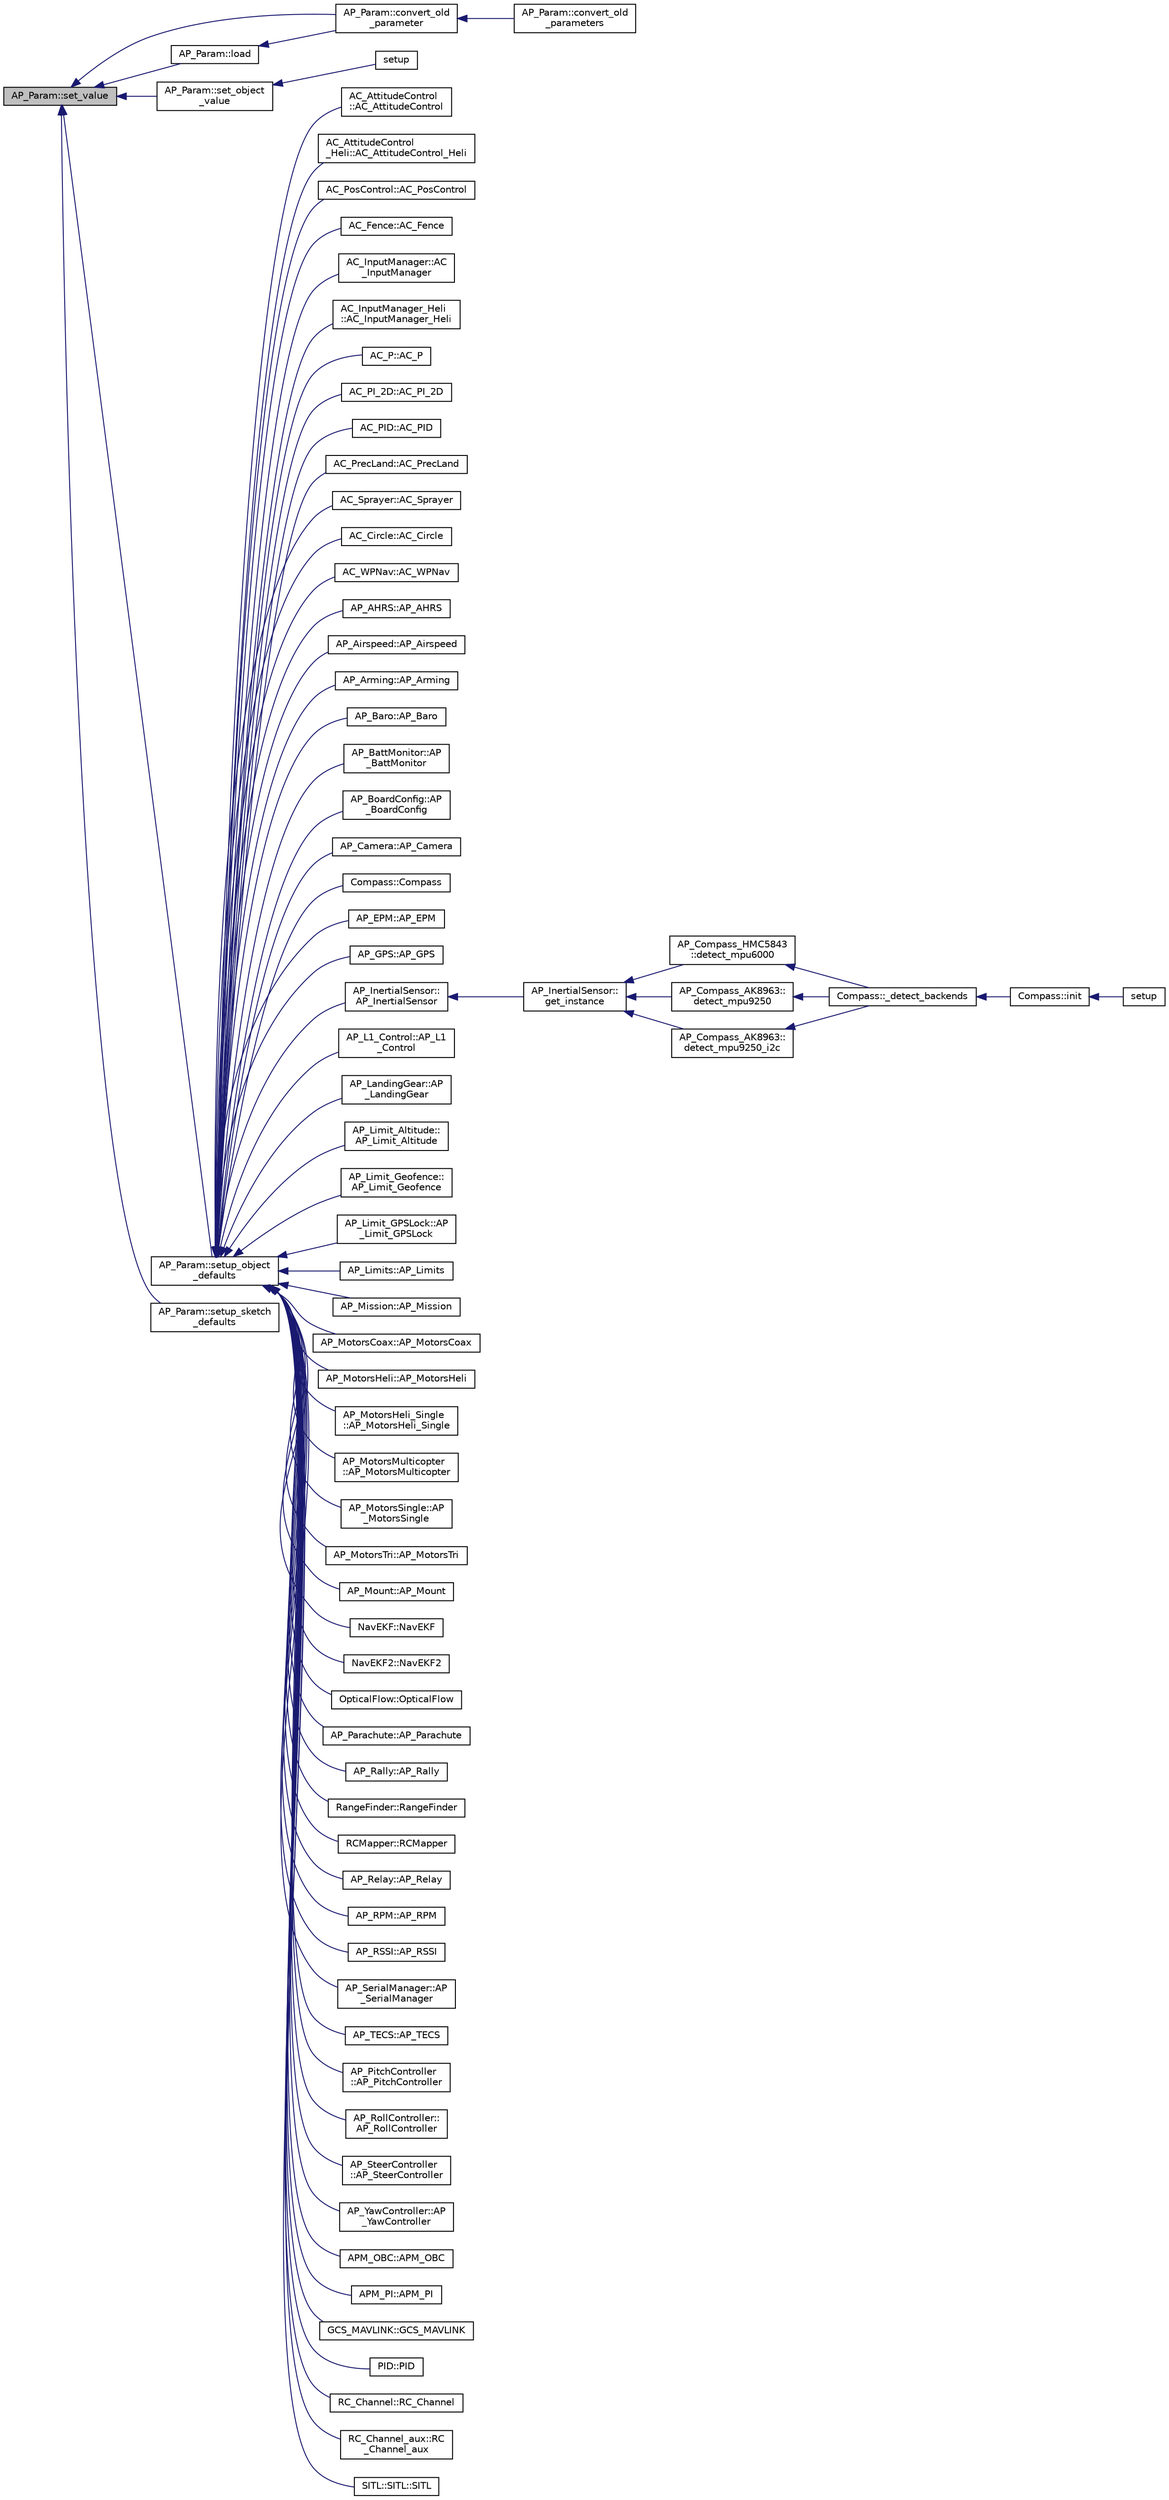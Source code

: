 digraph "AP_Param::set_value"
{
 // INTERACTIVE_SVG=YES
  edge [fontname="Helvetica",fontsize="10",labelfontname="Helvetica",labelfontsize="10"];
  node [fontname="Helvetica",fontsize="10",shape=record];
  rankdir="LR";
  Node1 [label="AP_Param::set_value",height=0.2,width=0.4,color="black", fillcolor="grey75", style="filled", fontcolor="black"];
  Node1 -> Node2 [dir="back",color="midnightblue",fontsize="10",style="solid",fontname="Helvetica"];
  Node2 [label="AP_Param::convert_old\l_parameter",height=0.2,width=0.4,color="black", fillcolor="white", style="filled",URL="$classAP__Param.html#a508aefe4d24c20bada33f79e8bb14a12"];
  Node2 -> Node3 [dir="back",color="midnightblue",fontsize="10",style="solid",fontname="Helvetica"];
  Node3 [label="AP_Param::convert_old\l_parameters",height=0.2,width=0.4,color="black", fillcolor="white", style="filled",URL="$classAP__Param.html#a25fd45233974736c2ac8e4680882a235"];
  Node1 -> Node4 [dir="back",color="midnightblue",fontsize="10",style="solid",fontname="Helvetica"];
  Node4 [label="AP_Param::load",height=0.2,width=0.4,color="black", fillcolor="white", style="filled",URL="$classAP__Param.html#acc7389e0ddc7f46347692a18c43a8d80"];
  Node4 -> Node2 [dir="back",color="midnightblue",fontsize="10",style="solid",fontname="Helvetica"];
  Node1 -> Node5 [dir="back",color="midnightblue",fontsize="10",style="solid",fontname="Helvetica"];
  Node5 [label="AP_Param::set_object\l_value",height=0.2,width=0.4,color="black", fillcolor="white", style="filled",URL="$classAP__Param.html#a7a2885d74aa1c400b62b7464a53ae933"];
  Node5 -> Node6 [dir="back",color="midnightblue",fontsize="10",style="solid",fontname="Helvetica"];
  Node6 [label="setup",height=0.2,width=0.4,color="black", fillcolor="white", style="filled",URL="$Airspeed_8cpp.html#a4fc01d736fe50cf5b977f755b675f11d"];
  Node1 -> Node7 [dir="back",color="midnightblue",fontsize="10",style="solid",fontname="Helvetica"];
  Node7 [label="AP_Param::setup_object\l_defaults",height=0.2,width=0.4,color="black", fillcolor="white", style="filled",URL="$classAP__Param.html#a5f6dcfce1c0a79cf5bd81283e22f3201"];
  Node7 -> Node8 [dir="back",color="midnightblue",fontsize="10",style="solid",fontname="Helvetica"];
  Node8 [label="AC_AttitudeControl\l::AC_AttitudeControl",height=0.2,width=0.4,color="black", fillcolor="white", style="filled",URL="$classAC__AttitudeControl.html#ad2c6d864093ea916550cea4c16af949e"];
  Node7 -> Node9 [dir="back",color="midnightblue",fontsize="10",style="solid",fontname="Helvetica"];
  Node9 [label="AC_AttitudeControl\l_Heli::AC_AttitudeControl_Heli",height=0.2,width=0.4,color="black", fillcolor="white", style="filled",URL="$classAC__AttitudeControl__Heli.html#abd6f7eb56970ec69730978dbf91134eb"];
  Node7 -> Node10 [dir="back",color="midnightblue",fontsize="10",style="solid",fontname="Helvetica"];
  Node10 [label="AC_PosControl::AC_PosControl",height=0.2,width=0.4,color="black", fillcolor="white", style="filled",URL="$classAC__PosControl.html#a64b8e0a484a5be1f23cd3e6fd38faf0a",tooltip="Constructor. "];
  Node7 -> Node11 [dir="back",color="midnightblue",fontsize="10",style="solid",fontname="Helvetica"];
  Node11 [label="AC_Fence::AC_Fence",height=0.2,width=0.4,color="black", fillcolor="white", style="filled",URL="$classAC__Fence.html#a2cd3e448d776bb7d2faac9e1cc59cc22",tooltip="Constructor. "];
  Node7 -> Node12 [dir="back",color="midnightblue",fontsize="10",style="solid",fontname="Helvetica"];
  Node12 [label="AC_InputManager::AC\l_InputManager",height=0.2,width=0.4,color="black", fillcolor="white", style="filled",URL="$classAC__InputManager.html#aa0b7651502516212bfc3147f0f709641"];
  Node7 -> Node13 [dir="back",color="midnightblue",fontsize="10",style="solid",fontname="Helvetica"];
  Node13 [label="AC_InputManager_Heli\l::AC_InputManager_Heli",height=0.2,width=0.4,color="black", fillcolor="white", style="filled",URL="$classAC__InputManager__Heli.html#a17b76b52c6f7baba0d93878ea1d6dbc0"];
  Node7 -> Node14 [dir="back",color="midnightblue",fontsize="10",style="solid",fontname="Helvetica"];
  Node14 [label="AC_P::AC_P",height=0.2,width=0.4,color="black", fillcolor="white", style="filled",URL="$classAC__P.html#a86b4d2f7dc92d0f986f0334cca2a3a5d"];
  Node7 -> Node15 [dir="back",color="midnightblue",fontsize="10",style="solid",fontname="Helvetica"];
  Node15 [label="AC_PI_2D::AC_PI_2D",height=0.2,width=0.4,color="black", fillcolor="white", style="filled",URL="$classAC__PI__2D.html#a40eafe56cc5a4246045cb97e1ec751ce"];
  Node7 -> Node16 [dir="back",color="midnightblue",fontsize="10",style="solid",fontname="Helvetica"];
  Node16 [label="AC_PID::AC_PID",height=0.2,width=0.4,color="black", fillcolor="white", style="filled",URL="$classAC__PID.html#ad324f276474749d6130985500f5c7c1b"];
  Node7 -> Node17 [dir="back",color="midnightblue",fontsize="10",style="solid",fontname="Helvetica"];
  Node17 [label="AC_PrecLand::AC_PrecLand",height=0.2,width=0.4,color="black", fillcolor="white", style="filled",URL="$classAC__PrecLand.html#a681234ba42bd7c81aa77f94863bb4c74"];
  Node7 -> Node18 [dir="back",color="midnightblue",fontsize="10",style="solid",fontname="Helvetica"];
  Node18 [label="AC_Sprayer::AC_Sprayer",height=0.2,width=0.4,color="black", fillcolor="white", style="filled",URL="$classAC__Sprayer.html#a490831ebab0593e6fe97b834caa41976",tooltip="Constructor. "];
  Node7 -> Node19 [dir="back",color="midnightblue",fontsize="10",style="solid",fontname="Helvetica"];
  Node19 [label="AC_Circle::AC_Circle",height=0.2,width=0.4,color="black", fillcolor="white", style="filled",URL="$classAC__Circle.html#a5221f6b8f2ca6e1d1a4186e468275079",tooltip="Constructor. "];
  Node7 -> Node20 [dir="back",color="midnightblue",fontsize="10",style="solid",fontname="Helvetica"];
  Node20 [label="AC_WPNav::AC_WPNav",height=0.2,width=0.4,color="black", fillcolor="white", style="filled",URL="$classAC__WPNav.html#a8cfb106723e5004835c25542e3178c47",tooltip="Constructor. "];
  Node7 -> Node21 [dir="back",color="midnightblue",fontsize="10",style="solid",fontname="Helvetica"];
  Node21 [label="AP_AHRS::AP_AHRS",height=0.2,width=0.4,color="black", fillcolor="white", style="filled",URL="$classAP__AHRS.html#ab45fc4a074f3cfe5866c934f8d05c861"];
  Node7 -> Node22 [dir="back",color="midnightblue",fontsize="10",style="solid",fontname="Helvetica"];
  Node22 [label="AP_Airspeed::AP_Airspeed",height=0.2,width=0.4,color="black", fillcolor="white", style="filled",URL="$classAP__Airspeed.html#abe9183da5f203c99759849fdc875c295"];
  Node7 -> Node23 [dir="back",color="midnightblue",fontsize="10",style="solid",fontname="Helvetica"];
  Node23 [label="AP_Arming::AP_Arming",height=0.2,width=0.4,color="black", fillcolor="white", style="filled",URL="$classAP__Arming.html#abe64a0a2e23523191590d561b155210a"];
  Node7 -> Node24 [dir="back",color="midnightblue",fontsize="10",style="solid",fontname="Helvetica"];
  Node24 [label="AP_Baro::AP_Baro",height=0.2,width=0.4,color="black", fillcolor="white", style="filled",URL="$classAP__Baro.html#a2365014f8266bebaf041590ff2df01cb"];
  Node7 -> Node25 [dir="back",color="midnightblue",fontsize="10",style="solid",fontname="Helvetica"];
  Node25 [label="AP_BattMonitor::AP\l_BattMonitor",height=0.2,width=0.4,color="black", fillcolor="white", style="filled",URL="$classAP__BattMonitor.html#aaed251d031fd70a8a10eeb41fc0bc901",tooltip="Constructor. "];
  Node7 -> Node26 [dir="back",color="midnightblue",fontsize="10",style="solid",fontname="Helvetica"];
  Node26 [label="AP_BoardConfig::AP\l_BoardConfig",height=0.2,width=0.4,color="black", fillcolor="white", style="filled",URL="$classAP__BoardConfig.html#a49a7027797d4a5fd9be56b55c85b8e90"];
  Node7 -> Node27 [dir="back",color="midnightblue",fontsize="10",style="solid",fontname="Helvetica"];
  Node27 [label="AP_Camera::AP_Camera",height=0.2,width=0.4,color="black", fillcolor="white", style="filled",URL="$classAP__Camera.html#aa6b15b7f84f291994d90173332891510"];
  Node7 -> Node28 [dir="back",color="midnightblue",fontsize="10",style="solid",fontname="Helvetica"];
  Node28 [label="Compass::Compass",height=0.2,width=0.4,color="black", fillcolor="white", style="filled",URL="$classCompass.html#a68bd2a073cc0d461b2b46529aae04765"];
  Node7 -> Node29 [dir="back",color="midnightblue",fontsize="10",style="solid",fontname="Helvetica"];
  Node29 [label="AP_EPM::AP_EPM",height=0.2,width=0.4,color="black", fillcolor="white", style="filled",URL="$classAP__EPM.html#acfc25833beaff77f8991e9adedebcf7d"];
  Node7 -> Node30 [dir="back",color="midnightblue",fontsize="10",style="solid",fontname="Helvetica"];
  Node30 [label="AP_GPS::AP_GPS",height=0.2,width=0.4,color="black", fillcolor="white", style="filled",URL="$classAP__GPS.html#aa64e78056c0899273bae42ac4874b7e0"];
  Node7 -> Node31 [dir="back",color="midnightblue",fontsize="10",style="solid",fontname="Helvetica"];
  Node31 [label="AP_InertialSensor::\lAP_InertialSensor",height=0.2,width=0.4,color="black", fillcolor="white", style="filled",URL="$classAP__InertialSensor.html#affc63e7edc9be1b0e128b8da3b8a24a5"];
  Node31 -> Node32 [dir="back",color="midnightblue",fontsize="10",style="solid",fontname="Helvetica"];
  Node32 [label="AP_InertialSensor::\lget_instance",height=0.2,width=0.4,color="black", fillcolor="white", style="filled",URL="$classAP__InertialSensor.html#a2b206efafbcc14f62bf6cf121eaca780"];
  Node32 -> Node33 [dir="back",color="midnightblue",fontsize="10",style="solid",fontname="Helvetica"];
  Node33 [label="AP_Compass_HMC5843\l::detect_mpu6000",height=0.2,width=0.4,color="black", fillcolor="white", style="filled",URL="$classAP__Compass__HMC5843.html#a2d2ef5ae1ad3257d2e44ffb6eeb1b866"];
  Node33 -> Node34 [dir="back",color="midnightblue",fontsize="10",style="solid",fontname="Helvetica"];
  Node34 [label="Compass::_detect_backends",height=0.2,width=0.4,color="black", fillcolor="white", style="filled",URL="$classCompass.html#a1c48170d8c8966b22fb150b1634443ec"];
  Node34 -> Node35 [dir="back",color="midnightblue",fontsize="10",style="solid",fontname="Helvetica"];
  Node35 [label="Compass::init",height=0.2,width=0.4,color="black", fillcolor="white", style="filled",URL="$classCompass.html#a190aefc281aba88c7b16e4fc58035c5e"];
  Node35 -> Node36 [dir="back",color="midnightblue",fontsize="10",style="solid",fontname="Helvetica"];
  Node36 [label="setup",height=0.2,width=0.4,color="black", fillcolor="white", style="filled",URL="$AHRS__Test_8cpp.html#a7dfd9b79bc5a37d7df40207afbc5431f"];
  Node32 -> Node37 [dir="back",color="midnightblue",fontsize="10",style="solid",fontname="Helvetica"];
  Node37 [label="AP_Compass_AK8963::\ldetect_mpu9250",height=0.2,width=0.4,color="black", fillcolor="white", style="filled",URL="$classAP__Compass__AK8963.html#a878054ffb8a480d673c5945070a3399d"];
  Node37 -> Node34 [dir="back",color="midnightblue",fontsize="10",style="solid",fontname="Helvetica"];
  Node32 -> Node38 [dir="back",color="midnightblue",fontsize="10",style="solid",fontname="Helvetica"];
  Node38 [label="AP_Compass_AK8963::\ldetect_mpu9250_i2c",height=0.2,width=0.4,color="black", fillcolor="white", style="filled",URL="$classAP__Compass__AK8963.html#a0d77d55639011a39fa39a3fbfb11b9be"];
  Node38 -> Node34 [dir="back",color="midnightblue",fontsize="10",style="solid",fontname="Helvetica"];
  Node7 -> Node39 [dir="back",color="midnightblue",fontsize="10",style="solid",fontname="Helvetica"];
  Node39 [label="AP_L1_Control::AP_L1\l_Control",height=0.2,width=0.4,color="black", fillcolor="white", style="filled",URL="$classAP__L1__Control.html#ab05db857d5a6d3daa88bf03ae9d62fe2"];
  Node7 -> Node40 [dir="back",color="midnightblue",fontsize="10",style="solid",fontname="Helvetica"];
  Node40 [label="AP_LandingGear::AP\l_LandingGear",height=0.2,width=0.4,color="black", fillcolor="white", style="filled",URL="$classAP__LandingGear.html#ae8fa6dc4efcdf9316ce0409cd6783eb4",tooltip="Constructor. "];
  Node7 -> Node41 [dir="back",color="midnightblue",fontsize="10",style="solid",fontname="Helvetica"];
  Node41 [label="AP_Limit_Altitude::\lAP_Limit_Altitude",height=0.2,width=0.4,color="black", fillcolor="white", style="filled",URL="$classAP__Limit__Altitude.html#a5256a10c642ae4505bee2351ac9d22db"];
  Node7 -> Node42 [dir="back",color="midnightblue",fontsize="10",style="solid",fontname="Helvetica"];
  Node42 [label="AP_Limit_Geofence::\lAP_Limit_Geofence",height=0.2,width=0.4,color="black", fillcolor="white", style="filled",URL="$classAP__Limit__Geofence.html#a0d67d238f87096c8edbae5442f959d44"];
  Node7 -> Node43 [dir="back",color="midnightblue",fontsize="10",style="solid",fontname="Helvetica"];
  Node43 [label="AP_Limit_GPSLock::AP\l_Limit_GPSLock",height=0.2,width=0.4,color="black", fillcolor="white", style="filled",URL="$classAP__Limit__GPSLock.html#ab50dd1e4e7b08386e0c084a488a5d844"];
  Node7 -> Node44 [dir="back",color="midnightblue",fontsize="10",style="solid",fontname="Helvetica"];
  Node44 [label="AP_Limits::AP_Limits",height=0.2,width=0.4,color="black", fillcolor="white", style="filled",URL="$classAP__Limits.html#a03a9309b82fa7709b476f30d1f5fdda0"];
  Node7 -> Node45 [dir="back",color="midnightblue",fontsize="10",style="solid",fontname="Helvetica"];
  Node45 [label="AP_Mission::AP_Mission",height=0.2,width=0.4,color="black", fillcolor="white", style="filled",URL="$classAP__Mission.html#af358a877f089eac8034f4e26644ba4f3",tooltip="constructor "];
  Node7 -> Node46 [dir="back",color="midnightblue",fontsize="10",style="solid",fontname="Helvetica"];
  Node46 [label="AP_MotorsCoax::AP_MotorsCoax",height=0.2,width=0.4,color="black", fillcolor="white", style="filled",URL="$classAP__MotorsCoax.html#aca6f67174cb81a62d8675846cea0d3b4",tooltip="Constructor. "];
  Node7 -> Node47 [dir="back",color="midnightblue",fontsize="10",style="solid",fontname="Helvetica"];
  Node47 [label="AP_MotorsHeli::AP_MotorsHeli",height=0.2,width=0.4,color="black", fillcolor="white", style="filled",URL="$classAP__MotorsHeli.html#a800343822b4cef4639f4f0a563cb1875",tooltip="Constructor. "];
  Node7 -> Node48 [dir="back",color="midnightblue",fontsize="10",style="solid",fontname="Helvetica"];
  Node48 [label="AP_MotorsHeli_Single\l::AP_MotorsHeli_Single",height=0.2,width=0.4,color="black", fillcolor="white", style="filled",URL="$classAP__MotorsHeli__Single.html#a77e0ed103327bbf17e129bfe0bb20c7f"];
  Node7 -> Node49 [dir="back",color="midnightblue",fontsize="10",style="solid",fontname="Helvetica"];
  Node49 [label="AP_MotorsMulticopter\l::AP_MotorsMulticopter",height=0.2,width=0.4,color="black", fillcolor="white", style="filled",URL="$classAP__MotorsMulticopter.html#ad6ae4415caff2b7ca6487da458267872"];
  Node7 -> Node50 [dir="back",color="midnightblue",fontsize="10",style="solid",fontname="Helvetica"];
  Node50 [label="AP_MotorsSingle::AP\l_MotorsSingle",height=0.2,width=0.4,color="black", fillcolor="white", style="filled",URL="$classAP__MotorsSingle.html#ac7a27a44fdb4581b4d478da9aaa5a813",tooltip="Constructor. "];
  Node7 -> Node51 [dir="back",color="midnightblue",fontsize="10",style="solid",fontname="Helvetica"];
  Node51 [label="AP_MotorsTri::AP_MotorsTri",height=0.2,width=0.4,color="black", fillcolor="white", style="filled",URL="$classAP__MotorsTri.html#a282f48b7e788fbbe5ae835a00937cb02",tooltip="Constructor. "];
  Node7 -> Node52 [dir="back",color="midnightblue",fontsize="10",style="solid",fontname="Helvetica"];
  Node52 [label="AP_Mount::AP_Mount",height=0.2,width=0.4,color="black", fillcolor="white", style="filled",URL="$classAP__Mount.html#a9753c783c9c72ca8091eff786e9844c7"];
  Node7 -> Node53 [dir="back",color="midnightblue",fontsize="10",style="solid",fontname="Helvetica"];
  Node53 [label="NavEKF::NavEKF",height=0.2,width=0.4,color="black", fillcolor="white", style="filled",URL="$classNavEKF.html#a12a663e422a33c37a23b093dd0f0c397"];
  Node7 -> Node54 [dir="back",color="midnightblue",fontsize="10",style="solid",fontname="Helvetica"];
  Node54 [label="NavEKF2::NavEKF2",height=0.2,width=0.4,color="black", fillcolor="white", style="filled",URL="$classNavEKF2.html#a943c5a56d133b4fd236f0f7cf34566f2"];
  Node7 -> Node55 [dir="back",color="midnightblue",fontsize="10",style="solid",fontname="Helvetica"];
  Node55 [label="OpticalFlow::OpticalFlow",height=0.2,width=0.4,color="black", fillcolor="white", style="filled",URL="$classOpticalFlow.html#aad8368209fdb61eda77eb30844f65385"];
  Node7 -> Node56 [dir="back",color="midnightblue",fontsize="10",style="solid",fontname="Helvetica"];
  Node56 [label="AP_Parachute::AP_Parachute",height=0.2,width=0.4,color="black", fillcolor="white", style="filled",URL="$classAP__Parachute.html#a5b830bae249f478a41bdcf6e17f45c9a",tooltip="Constructor. "];
  Node7 -> Node57 [dir="back",color="midnightblue",fontsize="10",style="solid",fontname="Helvetica"];
  Node57 [label="AP_Rally::AP_Rally",height=0.2,width=0.4,color="black", fillcolor="white", style="filled",URL="$classAP__Rally.html#add46a641ab976409ed4e4be01c201dc7"];
  Node7 -> Node58 [dir="back",color="midnightblue",fontsize="10",style="solid",fontname="Helvetica"];
  Node58 [label="RangeFinder::RangeFinder",height=0.2,width=0.4,color="black", fillcolor="white", style="filled",URL="$classRangeFinder.html#a0d9d59500893327b1d77c315420376e8"];
  Node7 -> Node59 [dir="back",color="midnightblue",fontsize="10",style="solid",fontname="Helvetica"];
  Node59 [label="RCMapper::RCMapper",height=0.2,width=0.4,color="black", fillcolor="white", style="filled",URL="$classRCMapper.html#a0545c83beeee8bda7b84146e35b19baa"];
  Node7 -> Node60 [dir="back",color="midnightblue",fontsize="10",style="solid",fontname="Helvetica"];
  Node60 [label="AP_Relay::AP_Relay",height=0.2,width=0.4,color="black", fillcolor="white", style="filled",URL="$classAP__Relay.html#a21399f6c8151e7782dcbff4cd15e9f30"];
  Node7 -> Node61 [dir="back",color="midnightblue",fontsize="10",style="solid",fontname="Helvetica"];
  Node61 [label="AP_RPM::AP_RPM",height=0.2,width=0.4,color="black", fillcolor="white", style="filled",URL="$classAP__RPM.html#a0a4991036efdf00ef2c08c1468c60d9c"];
  Node7 -> Node62 [dir="back",color="midnightblue",fontsize="10",style="solid",fontname="Helvetica"];
  Node62 [label="AP_RSSI::AP_RSSI",height=0.2,width=0.4,color="black", fillcolor="white", style="filled",URL="$classAP__RSSI.html#aa7a220c1b9f098841c7436f66b12a5bd"];
  Node7 -> Node63 [dir="back",color="midnightblue",fontsize="10",style="solid",fontname="Helvetica"];
  Node63 [label="AP_SerialManager::AP\l_SerialManager",height=0.2,width=0.4,color="black", fillcolor="white", style="filled",URL="$classAP__SerialManager.html#ad0bf0d13dfce705f542ad26c8327befb"];
  Node7 -> Node64 [dir="back",color="midnightblue",fontsize="10",style="solid",fontname="Helvetica"];
  Node64 [label="AP_TECS::AP_TECS",height=0.2,width=0.4,color="black", fillcolor="white", style="filled",URL="$classAP__TECS.html#ab0eb7e3fbb10d9b287e6bd8f82797487"];
  Node7 -> Node65 [dir="back",color="midnightblue",fontsize="10",style="solid",fontname="Helvetica"];
  Node65 [label="AP_PitchController\l::AP_PitchController",height=0.2,width=0.4,color="black", fillcolor="white", style="filled",URL="$classAP__PitchController.html#a9b969c4793940109278b7bfe27e4792e"];
  Node7 -> Node66 [dir="back",color="midnightblue",fontsize="10",style="solid",fontname="Helvetica"];
  Node66 [label="AP_RollController::\lAP_RollController",height=0.2,width=0.4,color="black", fillcolor="white", style="filled",URL="$classAP__RollController.html#a4b5111a704680acf295d9d3895726beb"];
  Node7 -> Node67 [dir="back",color="midnightblue",fontsize="10",style="solid",fontname="Helvetica"];
  Node67 [label="AP_SteerController\l::AP_SteerController",height=0.2,width=0.4,color="black", fillcolor="white", style="filled",URL="$classAP__SteerController.html#aa2f6902cd942c7c7ba68b8075502922b"];
  Node7 -> Node68 [dir="back",color="midnightblue",fontsize="10",style="solid",fontname="Helvetica"];
  Node68 [label="AP_YawController::AP\l_YawController",height=0.2,width=0.4,color="black", fillcolor="white", style="filled",URL="$classAP__YawController.html#a4b48ca1fb3a5fd54f4f28bfe55336620"];
  Node7 -> Node69 [dir="back",color="midnightblue",fontsize="10",style="solid",fontname="Helvetica"];
  Node69 [label="APM_OBC::APM_OBC",height=0.2,width=0.4,color="black", fillcolor="white", style="filled",URL="$classAPM__OBC.html#a569b2c26354c2224cc830af698cf05cf"];
  Node7 -> Node70 [dir="back",color="midnightblue",fontsize="10",style="solid",fontname="Helvetica"];
  Node70 [label="APM_PI::APM_PI",height=0.2,width=0.4,color="black", fillcolor="white", style="filled",URL="$classAPM__PI.html#a55ea2074e0f2fd23383d141f7684ffc8"];
  Node7 -> Node71 [dir="back",color="midnightblue",fontsize="10",style="solid",fontname="Helvetica"];
  Node71 [label="GCS_MAVLINK::GCS_MAVLINK",height=0.2,width=0.4,color="black", fillcolor="white", style="filled",URL="$classGCS__MAVLINK.html#a88dabe4da3b32dca5e34beb438f8be65"];
  Node7 -> Node72 [dir="back",color="midnightblue",fontsize="10",style="solid",fontname="Helvetica"];
  Node72 [label="PID::PID",height=0.2,width=0.4,color="black", fillcolor="white", style="filled",URL="$classPID.html#a87b6ac9190610ef5b1abb5dcacd47e6e"];
  Node7 -> Node73 [dir="back",color="midnightblue",fontsize="10",style="solid",fontname="Helvetica"];
  Node73 [label="RC_Channel::RC_Channel",height=0.2,width=0.4,color="black", fillcolor="white", style="filled",URL="$classRC__Channel.html#aada7701118c2ba339669608ddb50846e"];
  Node7 -> Node74 [dir="back",color="midnightblue",fontsize="10",style="solid",fontname="Helvetica"];
  Node74 [label="RC_Channel_aux::RC\l_Channel_aux",height=0.2,width=0.4,color="black", fillcolor="white", style="filled",URL="$classRC__Channel__aux.html#a875f59db10dd53a4b16ea26cc49fde0e"];
  Node7 -> Node75 [dir="back",color="midnightblue",fontsize="10",style="solid",fontname="Helvetica"];
  Node75 [label="SITL::SITL::SITL",height=0.2,width=0.4,color="black", fillcolor="white", style="filled",URL="$classSITL_1_1SITL.html#a6ddf9192efdddfa02199c2d22b7ab445"];
  Node1 -> Node76 [dir="back",color="midnightblue",fontsize="10",style="solid",fontname="Helvetica"];
  Node76 [label="AP_Param::setup_sketch\l_defaults",height=0.2,width=0.4,color="black", fillcolor="white", style="filled",URL="$classAP__Param.html#a2f705bc582632a571fe8d587709fe3fe"];
}
